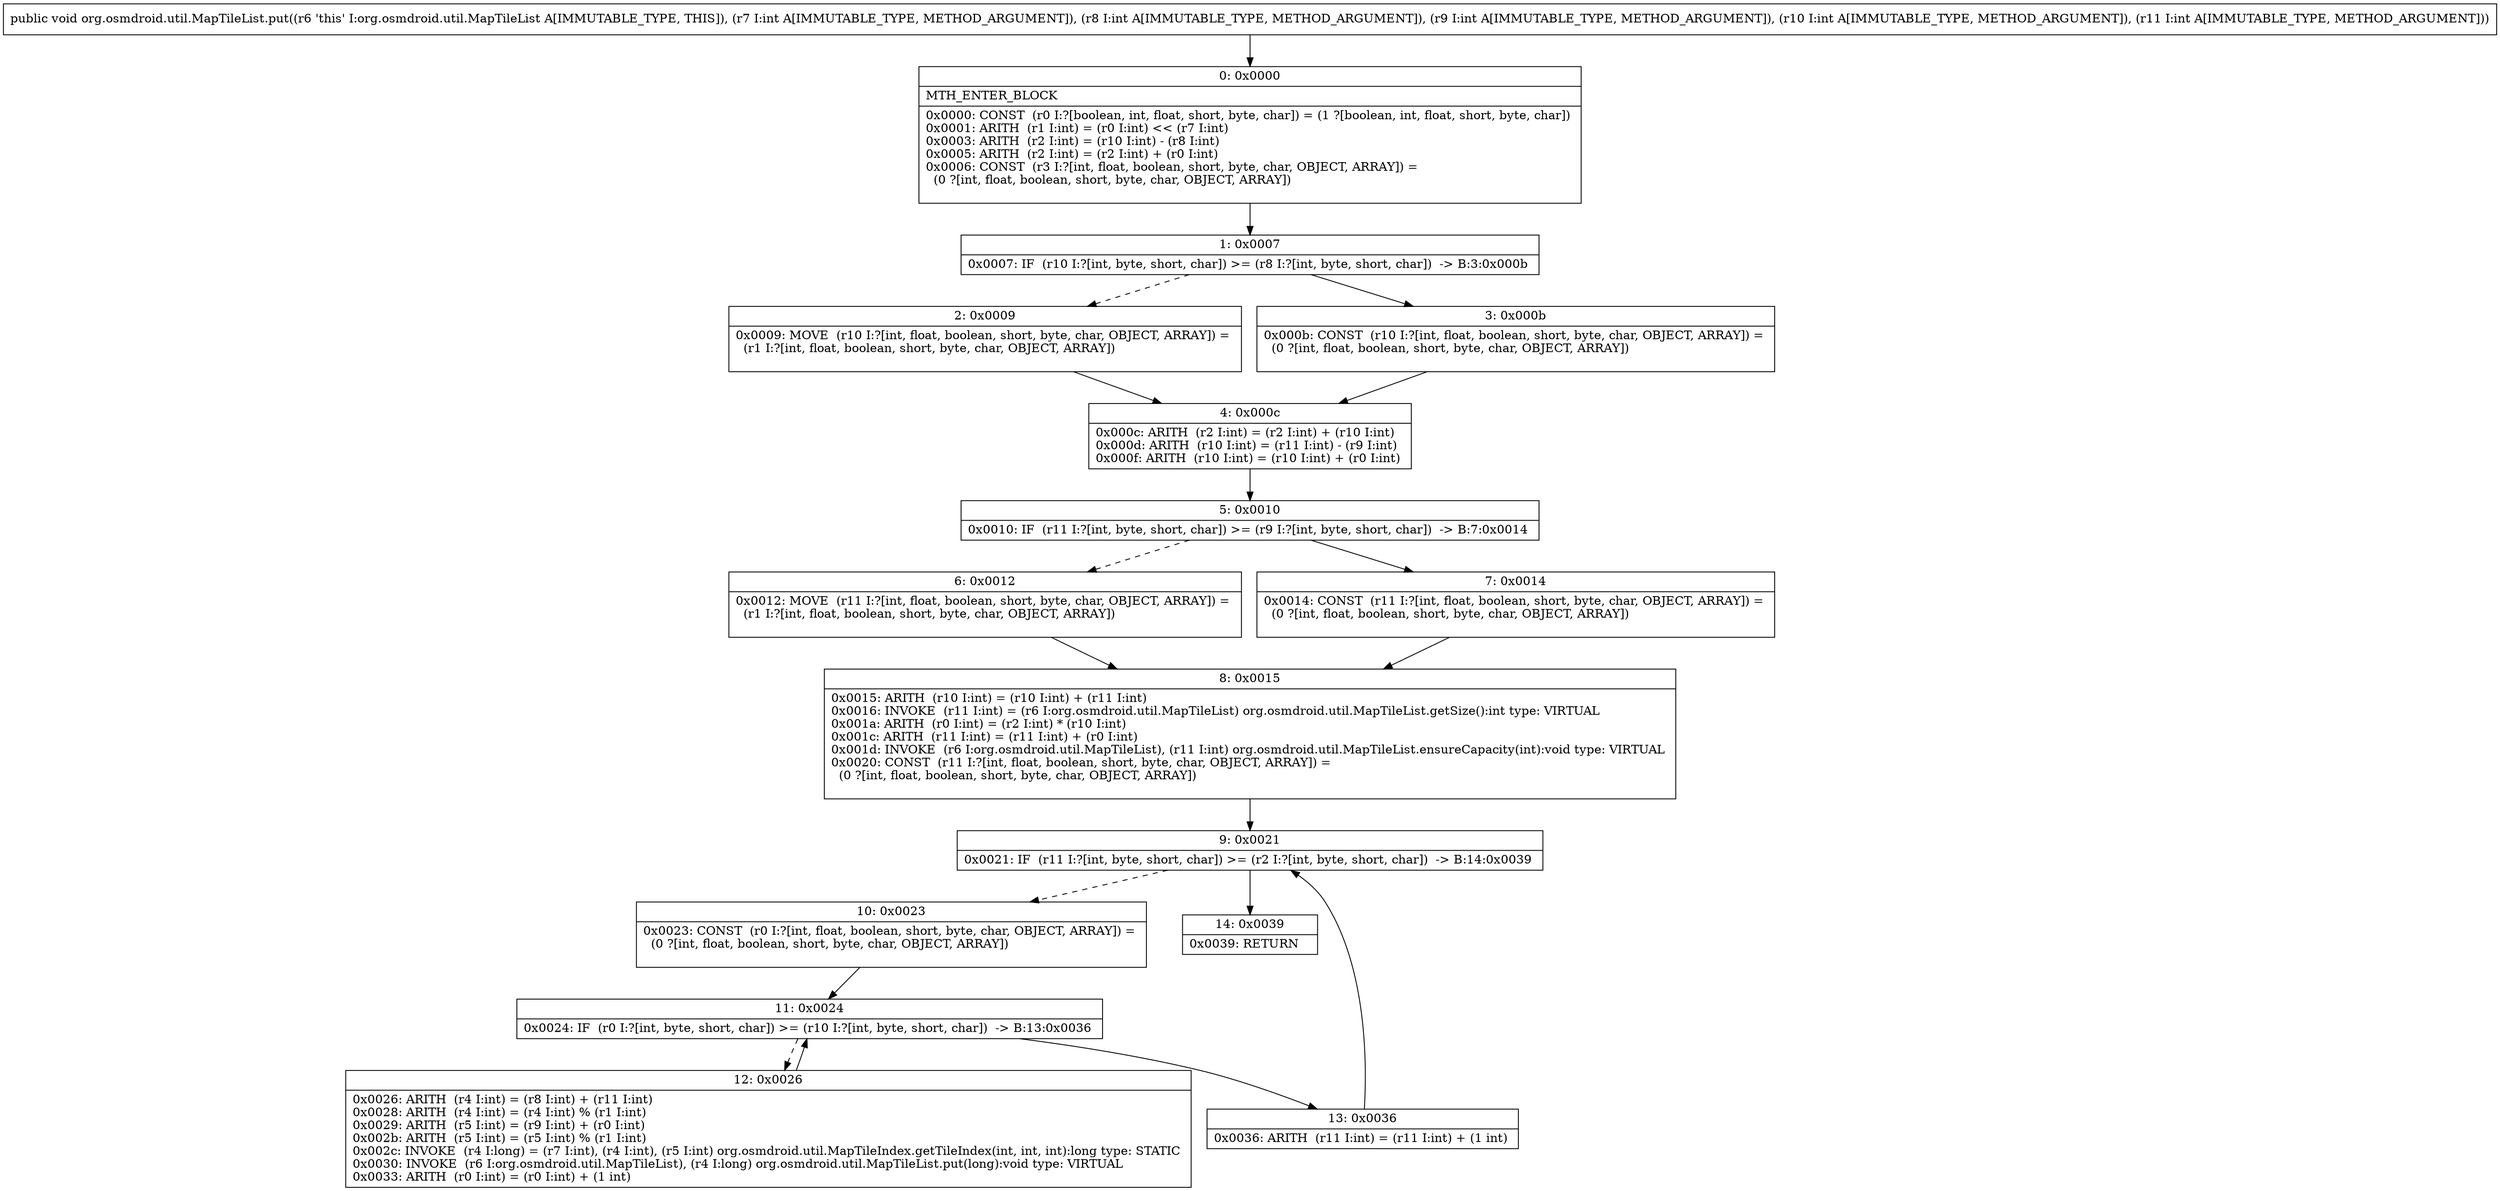 digraph "CFG fororg.osmdroid.util.MapTileList.put(IIIII)V" {
Node_0 [shape=record,label="{0\:\ 0x0000|MTH_ENTER_BLOCK\l|0x0000: CONST  (r0 I:?[boolean, int, float, short, byte, char]) = (1 ?[boolean, int, float, short, byte, char]) \l0x0001: ARITH  (r1 I:int) = (r0 I:int) \<\< (r7 I:int) \l0x0003: ARITH  (r2 I:int) = (r10 I:int) \- (r8 I:int) \l0x0005: ARITH  (r2 I:int) = (r2 I:int) + (r0 I:int) \l0x0006: CONST  (r3 I:?[int, float, boolean, short, byte, char, OBJECT, ARRAY]) = \l  (0 ?[int, float, boolean, short, byte, char, OBJECT, ARRAY])\l \l}"];
Node_1 [shape=record,label="{1\:\ 0x0007|0x0007: IF  (r10 I:?[int, byte, short, char]) \>= (r8 I:?[int, byte, short, char])  \-\> B:3:0x000b \l}"];
Node_2 [shape=record,label="{2\:\ 0x0009|0x0009: MOVE  (r10 I:?[int, float, boolean, short, byte, char, OBJECT, ARRAY]) = \l  (r1 I:?[int, float, boolean, short, byte, char, OBJECT, ARRAY])\l \l}"];
Node_3 [shape=record,label="{3\:\ 0x000b|0x000b: CONST  (r10 I:?[int, float, boolean, short, byte, char, OBJECT, ARRAY]) = \l  (0 ?[int, float, boolean, short, byte, char, OBJECT, ARRAY])\l \l}"];
Node_4 [shape=record,label="{4\:\ 0x000c|0x000c: ARITH  (r2 I:int) = (r2 I:int) + (r10 I:int) \l0x000d: ARITH  (r10 I:int) = (r11 I:int) \- (r9 I:int) \l0x000f: ARITH  (r10 I:int) = (r10 I:int) + (r0 I:int) \l}"];
Node_5 [shape=record,label="{5\:\ 0x0010|0x0010: IF  (r11 I:?[int, byte, short, char]) \>= (r9 I:?[int, byte, short, char])  \-\> B:7:0x0014 \l}"];
Node_6 [shape=record,label="{6\:\ 0x0012|0x0012: MOVE  (r11 I:?[int, float, boolean, short, byte, char, OBJECT, ARRAY]) = \l  (r1 I:?[int, float, boolean, short, byte, char, OBJECT, ARRAY])\l \l}"];
Node_7 [shape=record,label="{7\:\ 0x0014|0x0014: CONST  (r11 I:?[int, float, boolean, short, byte, char, OBJECT, ARRAY]) = \l  (0 ?[int, float, boolean, short, byte, char, OBJECT, ARRAY])\l \l}"];
Node_8 [shape=record,label="{8\:\ 0x0015|0x0015: ARITH  (r10 I:int) = (r10 I:int) + (r11 I:int) \l0x0016: INVOKE  (r11 I:int) = (r6 I:org.osmdroid.util.MapTileList) org.osmdroid.util.MapTileList.getSize():int type: VIRTUAL \l0x001a: ARITH  (r0 I:int) = (r2 I:int) * (r10 I:int) \l0x001c: ARITH  (r11 I:int) = (r11 I:int) + (r0 I:int) \l0x001d: INVOKE  (r6 I:org.osmdroid.util.MapTileList), (r11 I:int) org.osmdroid.util.MapTileList.ensureCapacity(int):void type: VIRTUAL \l0x0020: CONST  (r11 I:?[int, float, boolean, short, byte, char, OBJECT, ARRAY]) = \l  (0 ?[int, float, boolean, short, byte, char, OBJECT, ARRAY])\l \l}"];
Node_9 [shape=record,label="{9\:\ 0x0021|0x0021: IF  (r11 I:?[int, byte, short, char]) \>= (r2 I:?[int, byte, short, char])  \-\> B:14:0x0039 \l}"];
Node_10 [shape=record,label="{10\:\ 0x0023|0x0023: CONST  (r0 I:?[int, float, boolean, short, byte, char, OBJECT, ARRAY]) = \l  (0 ?[int, float, boolean, short, byte, char, OBJECT, ARRAY])\l \l}"];
Node_11 [shape=record,label="{11\:\ 0x0024|0x0024: IF  (r0 I:?[int, byte, short, char]) \>= (r10 I:?[int, byte, short, char])  \-\> B:13:0x0036 \l}"];
Node_12 [shape=record,label="{12\:\ 0x0026|0x0026: ARITH  (r4 I:int) = (r8 I:int) + (r11 I:int) \l0x0028: ARITH  (r4 I:int) = (r4 I:int) % (r1 I:int) \l0x0029: ARITH  (r5 I:int) = (r9 I:int) + (r0 I:int) \l0x002b: ARITH  (r5 I:int) = (r5 I:int) % (r1 I:int) \l0x002c: INVOKE  (r4 I:long) = (r7 I:int), (r4 I:int), (r5 I:int) org.osmdroid.util.MapTileIndex.getTileIndex(int, int, int):long type: STATIC \l0x0030: INVOKE  (r6 I:org.osmdroid.util.MapTileList), (r4 I:long) org.osmdroid.util.MapTileList.put(long):void type: VIRTUAL \l0x0033: ARITH  (r0 I:int) = (r0 I:int) + (1 int) \l}"];
Node_13 [shape=record,label="{13\:\ 0x0036|0x0036: ARITH  (r11 I:int) = (r11 I:int) + (1 int) \l}"];
Node_14 [shape=record,label="{14\:\ 0x0039|0x0039: RETURN   \l}"];
MethodNode[shape=record,label="{public void org.osmdroid.util.MapTileList.put((r6 'this' I:org.osmdroid.util.MapTileList A[IMMUTABLE_TYPE, THIS]), (r7 I:int A[IMMUTABLE_TYPE, METHOD_ARGUMENT]), (r8 I:int A[IMMUTABLE_TYPE, METHOD_ARGUMENT]), (r9 I:int A[IMMUTABLE_TYPE, METHOD_ARGUMENT]), (r10 I:int A[IMMUTABLE_TYPE, METHOD_ARGUMENT]), (r11 I:int A[IMMUTABLE_TYPE, METHOD_ARGUMENT])) }"];
MethodNode -> Node_0;
Node_0 -> Node_1;
Node_1 -> Node_2[style=dashed];
Node_1 -> Node_3;
Node_2 -> Node_4;
Node_3 -> Node_4;
Node_4 -> Node_5;
Node_5 -> Node_6[style=dashed];
Node_5 -> Node_7;
Node_6 -> Node_8;
Node_7 -> Node_8;
Node_8 -> Node_9;
Node_9 -> Node_10[style=dashed];
Node_9 -> Node_14;
Node_10 -> Node_11;
Node_11 -> Node_12[style=dashed];
Node_11 -> Node_13;
Node_12 -> Node_11;
Node_13 -> Node_9;
}

